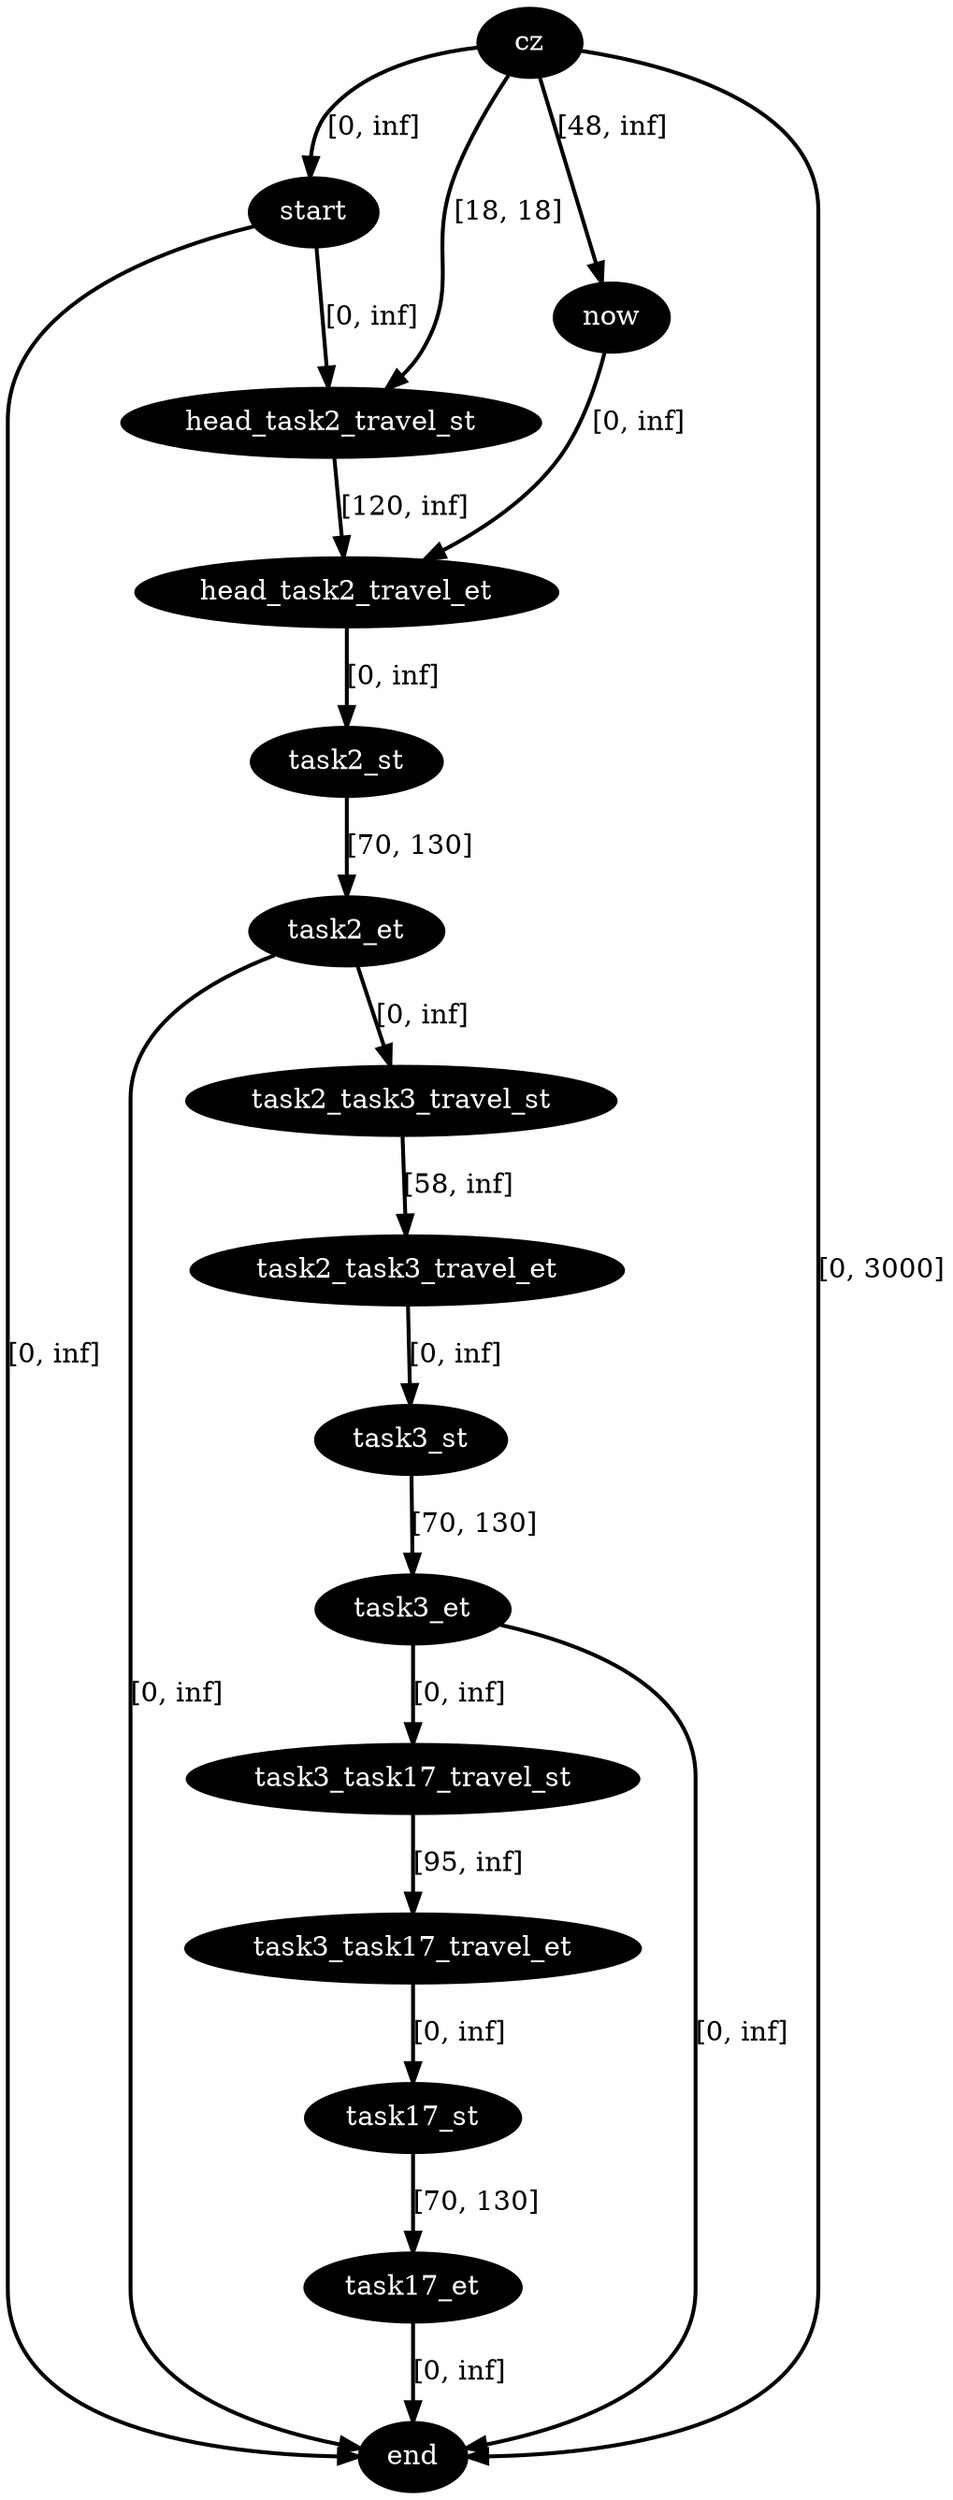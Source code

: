 digraph plan {
0[label="cz",style=filled,fillcolor=black,fontcolor=white];
1[label="start",style=filled,fillcolor=black,fontcolor=white];
2[label="now",style=filled,fillcolor=black,fontcolor=white];
3[label="end",style=filled,fillcolor=black,fontcolor=white];
9[label="head_task2_travel_st",style=filled,fillcolor=black,fontcolor=white];
10[label="head_task2_travel_et",style=filled,fillcolor=black,fontcolor=white];
11[label="task2_st",style=filled,fillcolor=black,fontcolor=white];
12[label="task2_et",style=filled,fillcolor=black,fontcolor=white];
19[label="task3_st",style=filled,fillcolor=black,fontcolor=white];
20[label="task3_et",style=filled,fillcolor=black,fontcolor=white];
80[label="task2_task3_travel_st",style=filled,fillcolor=black,fontcolor=white];
81[label="task2_task3_travel_et",style=filled,fillcolor=black,fontcolor=white];
83[label="task3_task17_travel_st",style=filled,fillcolor=black,fontcolor=white];
84[label="task3_task17_travel_et",style=filled,fillcolor=black,fontcolor=white];
85[label="task17_st",style=filled,fillcolor=black,fontcolor=white];
86[label="task17_et",style=filled,fillcolor=black,fontcolor=white];
"0"->"1"[label="[0, inf]",penwidth=2,color=black];
"0"->"3"[label="[0, 3000]",penwidth=2,color=black];
"9"->"10"[label="[120, inf]",penwidth=2,color=black];
"1"->"9"[label="[0, inf]",penwidth=2,color=black];
"0"->"9"[label="[18, 18]",penwidth=2,color=black];
"0"->"2"[label="[48, inf]",penwidth=2,color=black];
"2"->"10"[label="[0, inf]",penwidth=2,color=black];
"1"->"3"[label="[0, inf]",penwidth=2,color=black];
"86"->"3"[label="[0, inf]",penwidth=2,color=black];
"85"->"86"[label="[70, 130]",penwidth=2,color=black];
"84"->"85"[label="[0, inf]",penwidth=2,color=black];
"12"->"3"[label="[0, inf]",penwidth=2,color=black];
"80"->"81"[label="[58, inf]",penwidth=2,color=black];
"12"->"80"[label="[0, inf]",penwidth=2,color=black];
"11"->"12"[label="[70, 130]",penwidth=2,color=black];
"10"->"11"[label="[0, inf]",penwidth=2,color=black];
"20"->"3"[label="[0, inf]",penwidth=2,color=black];
"83"->"84"[label="[95, inf]",penwidth=2,color=black];
"20"->"83"[label="[0, inf]",penwidth=2,color=black];
"19"->"20"[label="[70, 130]",penwidth=2,color=black];
"81"->"19"[label="[0, inf]",penwidth=2,color=black];
}
